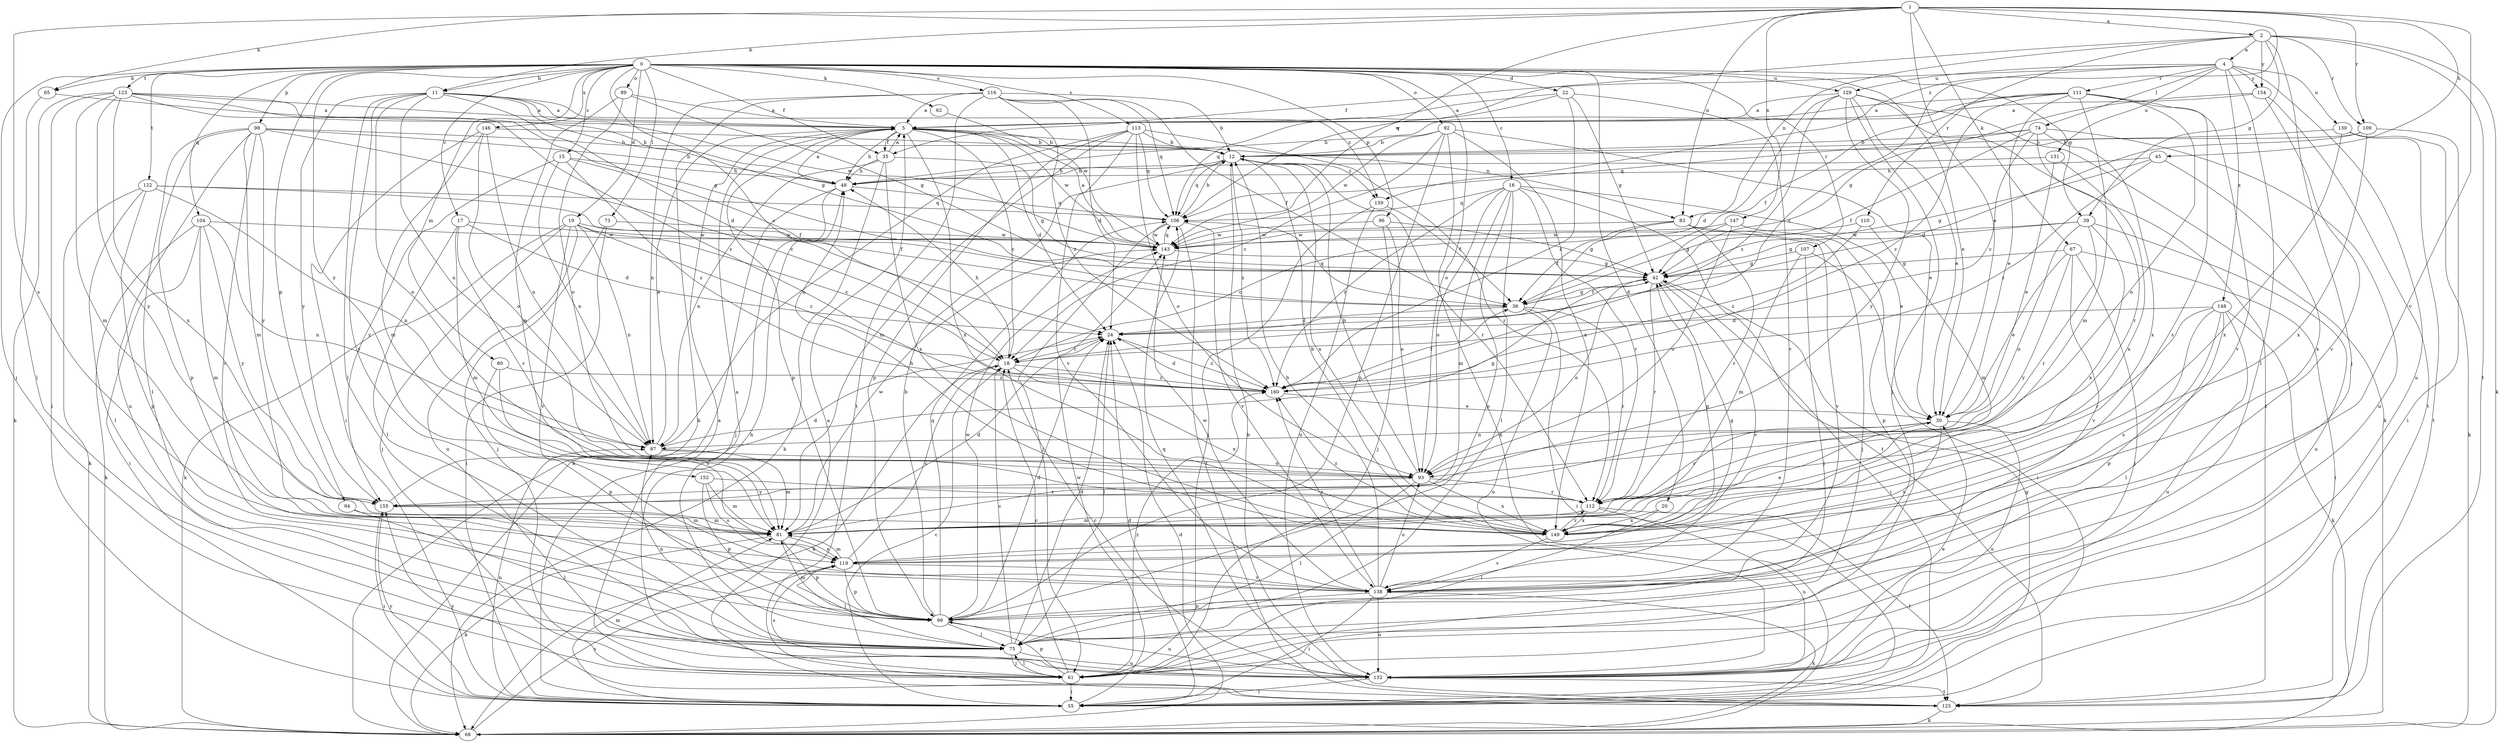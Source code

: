strict digraph  {
0;
1;
2;
4;
5;
11;
12;
15;
16;
17;
18;
19;
20;
22;
24;
30;
35;
36;
39;
42;
45;
48;
55;
61;
62;
65;
67;
68;
73;
74;
75;
80;
81;
83;
87;
89;
92;
93;
94;
96;
98;
99;
104;
106;
107;
109;
110;
111;
112;
113;
116;
119;
122;
123;
125;
129;
130;
131;
132;
138;
143;
146;
147;
148;
149;
152;
154;
155;
159;
160;
0 -> 11  [label=b];
0 -> 15  [label=c];
0 -> 16  [label=c];
0 -> 17  [label=c];
0 -> 18  [label=c];
0 -> 19  [label=d];
0 -> 20  [label=d];
0 -> 22  [label=d];
0 -> 30  [label=e];
0 -> 35  [label=f];
0 -> 39  [label=g];
0 -> 61  [label=j];
0 -> 62  [label=k];
0 -> 65  [label=k];
0 -> 73  [label=l];
0 -> 80  [label=m];
0 -> 89  [label=o];
0 -> 92  [label=o];
0 -> 93  [label=o];
0 -> 94  [label=p];
0 -> 96  [label=p];
0 -> 98  [label=p];
0 -> 104  [label=q];
0 -> 107  [label=r];
0 -> 113  [label=s];
0 -> 116  [label=s];
0 -> 122  [label=t];
0 -> 123  [label=t];
0 -> 129  [label=u];
0 -> 146  [label=x];
0 -> 152  [label=y];
1 -> 2  [label=a];
1 -> 11  [label=b];
1 -> 30  [label=e];
1 -> 45  [label=h];
1 -> 65  [label=k];
1 -> 67  [label=k];
1 -> 83  [label=n];
1 -> 109  [label=r];
1 -> 119  [label=s];
1 -> 138  [label=v];
1 -> 143  [label=w];
1 -> 147  [label=x];
1 -> 159  [label=z];
2 -> 4  [label=a];
2 -> 39  [label=g];
2 -> 61  [label=j];
2 -> 68  [label=k];
2 -> 83  [label=n];
2 -> 106  [label=q];
2 -> 109  [label=r];
2 -> 110  [label=r];
2 -> 125  [label=t];
2 -> 154  [label=y];
4 -> 18  [label=c];
4 -> 35  [label=f];
4 -> 74  [label=l];
4 -> 75  [label=l];
4 -> 111  [label=r];
4 -> 129  [label=u];
4 -> 130  [label=u];
4 -> 131  [label=u];
4 -> 132  [label=u];
4 -> 148  [label=x];
4 -> 154  [label=y];
5 -> 12  [label=b];
5 -> 18  [label=c];
5 -> 24  [label=d];
5 -> 35  [label=f];
5 -> 48  [label=h];
5 -> 83  [label=n];
5 -> 99  [label=p];
5 -> 143  [label=w];
5 -> 149  [label=x];
11 -> 5  [label=a];
11 -> 24  [label=d];
11 -> 42  [label=g];
11 -> 75  [label=l];
11 -> 87  [label=n];
11 -> 93  [label=o];
11 -> 138  [label=v];
11 -> 143  [label=w];
11 -> 155  [label=y];
11 -> 159  [label=z];
12 -> 48  [label=h];
12 -> 106  [label=q];
12 -> 112  [label=r];
12 -> 149  [label=x];
12 -> 159  [label=z];
12 -> 160  [label=z];
15 -> 36  [label=f];
15 -> 48  [label=h];
15 -> 87  [label=n];
15 -> 155  [label=y];
15 -> 160  [label=z];
16 -> 30  [label=e];
16 -> 75  [label=l];
16 -> 81  [label=m];
16 -> 93  [label=o];
16 -> 99  [label=p];
16 -> 106  [label=q];
16 -> 112  [label=r];
16 -> 125  [label=t];
16 -> 160  [label=z];
17 -> 24  [label=d];
17 -> 75  [label=l];
17 -> 81  [label=m];
17 -> 112  [label=r];
17 -> 143  [label=w];
18 -> 48  [label=h];
18 -> 68  [label=k];
18 -> 149  [label=x];
18 -> 160  [label=z];
19 -> 18  [label=c];
19 -> 61  [label=j];
19 -> 68  [label=k];
19 -> 87  [label=n];
19 -> 132  [label=u];
19 -> 138  [label=v];
19 -> 143  [label=w];
19 -> 160  [label=z];
20 -> 75  [label=l];
20 -> 149  [label=x];
22 -> 5  [label=a];
22 -> 42  [label=g];
22 -> 106  [label=q];
22 -> 138  [label=v];
22 -> 160  [label=z];
24 -> 18  [label=c];
24 -> 75  [label=l];
24 -> 160  [label=z];
30 -> 87  [label=n];
30 -> 112  [label=r];
30 -> 119  [label=s];
30 -> 132  [label=u];
35 -> 5  [label=a];
35 -> 42  [label=g];
35 -> 48  [label=h];
35 -> 68  [label=k];
35 -> 87  [label=n];
35 -> 149  [label=x];
36 -> 24  [label=d];
36 -> 42  [label=g];
36 -> 55  [label=i];
36 -> 106  [label=q];
36 -> 112  [label=r];
36 -> 132  [label=u];
39 -> 42  [label=g];
39 -> 93  [label=o];
39 -> 112  [label=r];
39 -> 132  [label=u];
39 -> 143  [label=w];
39 -> 149  [label=x];
42 -> 36  [label=f];
42 -> 55  [label=i];
42 -> 93  [label=o];
42 -> 112  [label=r];
42 -> 138  [label=v];
45 -> 42  [label=g];
45 -> 48  [label=h];
45 -> 149  [label=x];
45 -> 160  [label=z];
48 -> 5  [label=a];
48 -> 61  [label=j];
48 -> 68  [label=k];
48 -> 106  [label=q];
55 -> 5  [label=a];
55 -> 18  [label=c];
55 -> 24  [label=d];
55 -> 42  [label=g];
55 -> 81  [label=m];
55 -> 87  [label=n];
55 -> 143  [label=w];
55 -> 155  [label=y];
61 -> 18  [label=c];
61 -> 48  [label=h];
61 -> 55  [label=i];
61 -> 75  [label=l];
61 -> 99  [label=p];
61 -> 160  [label=z];
62 -> 143  [label=w];
65 -> 5  [label=a];
65 -> 75  [label=l];
67 -> 30  [label=e];
67 -> 42  [label=g];
67 -> 55  [label=i];
67 -> 61  [label=j];
67 -> 138  [label=v];
67 -> 155  [label=y];
68 -> 24  [label=d];
68 -> 119  [label=s];
73 -> 55  [label=i];
73 -> 61  [label=j];
73 -> 143  [label=w];
74 -> 12  [label=b];
74 -> 18  [label=c];
74 -> 36  [label=f];
74 -> 106  [label=q];
74 -> 112  [label=r];
74 -> 132  [label=u];
74 -> 149  [label=x];
75 -> 5  [label=a];
75 -> 18  [label=c];
75 -> 24  [label=d];
75 -> 61  [label=j];
75 -> 87  [label=n];
75 -> 132  [label=u];
80 -> 99  [label=p];
80 -> 119  [label=s];
80 -> 160  [label=z];
81 -> 24  [label=d];
81 -> 30  [label=e];
81 -> 68  [label=k];
81 -> 99  [label=p];
81 -> 119  [label=s];
81 -> 143  [label=w];
83 -> 18  [label=c];
83 -> 36  [label=f];
83 -> 61  [label=j];
83 -> 112  [label=r];
83 -> 138  [label=v];
83 -> 143  [label=w];
87 -> 5  [label=a];
87 -> 42  [label=g];
87 -> 81  [label=m];
87 -> 93  [label=o];
89 -> 5  [label=a];
89 -> 42  [label=g];
89 -> 81  [label=m];
89 -> 93  [label=o];
92 -> 12  [label=b];
92 -> 18  [label=c];
92 -> 30  [label=e];
92 -> 68  [label=k];
92 -> 99  [label=p];
92 -> 143  [label=w];
92 -> 149  [label=x];
93 -> 12  [label=b];
93 -> 75  [label=l];
93 -> 112  [label=r];
93 -> 149  [label=x];
93 -> 155  [label=y];
94 -> 75  [label=l];
94 -> 81  [label=m];
96 -> 42  [label=g];
96 -> 61  [label=j];
96 -> 93  [label=o];
96 -> 143  [label=w];
98 -> 12  [label=b];
98 -> 18  [label=c];
98 -> 48  [label=h];
98 -> 75  [label=l];
98 -> 81  [label=m];
98 -> 99  [label=p];
98 -> 132  [label=u];
98 -> 138  [label=v];
98 -> 155  [label=y];
99 -> 12  [label=b];
99 -> 24  [label=d];
99 -> 75  [label=l];
99 -> 81  [label=m];
99 -> 106  [label=q];
99 -> 132  [label=u];
99 -> 143  [label=w];
104 -> 55  [label=i];
104 -> 68  [label=k];
104 -> 81  [label=m];
104 -> 87  [label=n];
104 -> 143  [label=w];
104 -> 155  [label=y];
106 -> 12  [label=b];
106 -> 61  [label=j];
106 -> 125  [label=t];
106 -> 138  [label=v];
106 -> 143  [label=w];
107 -> 42  [label=g];
107 -> 55  [label=i];
107 -> 61  [label=j];
107 -> 81  [label=m];
109 -> 12  [label=b];
109 -> 24  [label=d];
109 -> 55  [label=i];
109 -> 149  [label=x];
110 -> 81  [label=m];
110 -> 143  [label=w];
110 -> 160  [label=z];
111 -> 5  [label=a];
111 -> 30  [label=e];
111 -> 36  [label=f];
111 -> 48  [label=h];
111 -> 81  [label=m];
111 -> 93  [label=o];
111 -> 119  [label=s];
111 -> 138  [label=v];
111 -> 160  [label=z];
112 -> 81  [label=m];
112 -> 125  [label=t];
112 -> 132  [label=u];
112 -> 149  [label=x];
113 -> 12  [label=b];
113 -> 81  [label=m];
113 -> 87  [label=n];
113 -> 93  [label=o];
113 -> 99  [label=p];
113 -> 106  [label=q];
113 -> 112  [label=r];
113 -> 138  [label=v];
116 -> 5  [label=a];
116 -> 12  [label=b];
116 -> 24  [label=d];
116 -> 36  [label=f];
116 -> 68  [label=k];
116 -> 87  [label=n];
116 -> 106  [label=q];
116 -> 125  [label=t];
116 -> 160  [label=z];
119 -> 18  [label=c];
119 -> 42  [label=g];
119 -> 75  [label=l];
119 -> 81  [label=m];
119 -> 99  [label=p];
119 -> 138  [label=v];
122 -> 36  [label=f];
122 -> 68  [label=k];
122 -> 75  [label=l];
122 -> 87  [label=n];
122 -> 99  [label=p];
122 -> 106  [label=q];
123 -> 5  [label=a];
123 -> 42  [label=g];
123 -> 48  [label=h];
123 -> 55  [label=i];
123 -> 68  [label=k];
123 -> 81  [label=m];
123 -> 149  [label=x];
123 -> 155  [label=y];
123 -> 160  [label=z];
125 -> 5  [label=a];
125 -> 12  [label=b];
125 -> 68  [label=k];
125 -> 155  [label=y];
129 -> 5  [label=a];
129 -> 24  [label=d];
129 -> 30  [label=e];
129 -> 61  [label=j];
129 -> 68  [label=k];
129 -> 125  [label=t];
129 -> 155  [label=y];
129 -> 160  [label=z];
130 -> 12  [label=b];
130 -> 68  [label=k];
130 -> 125  [label=t];
130 -> 149  [label=x];
131 -> 30  [label=e];
131 -> 48  [label=h];
131 -> 149  [label=x];
132 -> 18  [label=c];
132 -> 30  [label=e];
132 -> 55  [label=i];
132 -> 106  [label=q];
132 -> 119  [label=s];
132 -> 125  [label=t];
138 -> 12  [label=b];
138 -> 55  [label=i];
138 -> 68  [label=k];
138 -> 93  [label=o];
138 -> 99  [label=p];
138 -> 132  [label=u];
138 -> 143  [label=w];
138 -> 160  [label=z];
143 -> 5  [label=a];
143 -> 42  [label=g];
143 -> 106  [label=q];
146 -> 12  [label=b];
146 -> 55  [label=i];
146 -> 81  [label=m];
146 -> 87  [label=n];
146 -> 93  [label=o];
147 -> 42  [label=g];
147 -> 93  [label=o];
147 -> 99  [label=p];
147 -> 143  [label=w];
148 -> 24  [label=d];
148 -> 68  [label=k];
148 -> 75  [label=l];
148 -> 99  [label=p];
148 -> 112  [label=r];
148 -> 119  [label=s];
148 -> 132  [label=u];
149 -> 12  [label=b];
149 -> 42  [label=g];
149 -> 48  [label=h];
149 -> 112  [label=r];
149 -> 138  [label=v];
149 -> 160  [label=z];
152 -> 81  [label=m];
152 -> 99  [label=p];
152 -> 112  [label=r];
152 -> 119  [label=s];
154 -> 5  [label=a];
154 -> 42  [label=g];
154 -> 125  [label=t];
154 -> 138  [label=v];
155 -> 24  [label=d];
155 -> 55  [label=i];
155 -> 81  [label=m];
159 -> 36  [label=f];
159 -> 61  [label=j];
159 -> 132  [label=u];
160 -> 24  [label=d];
160 -> 30  [label=e];
160 -> 36  [label=f];
}

